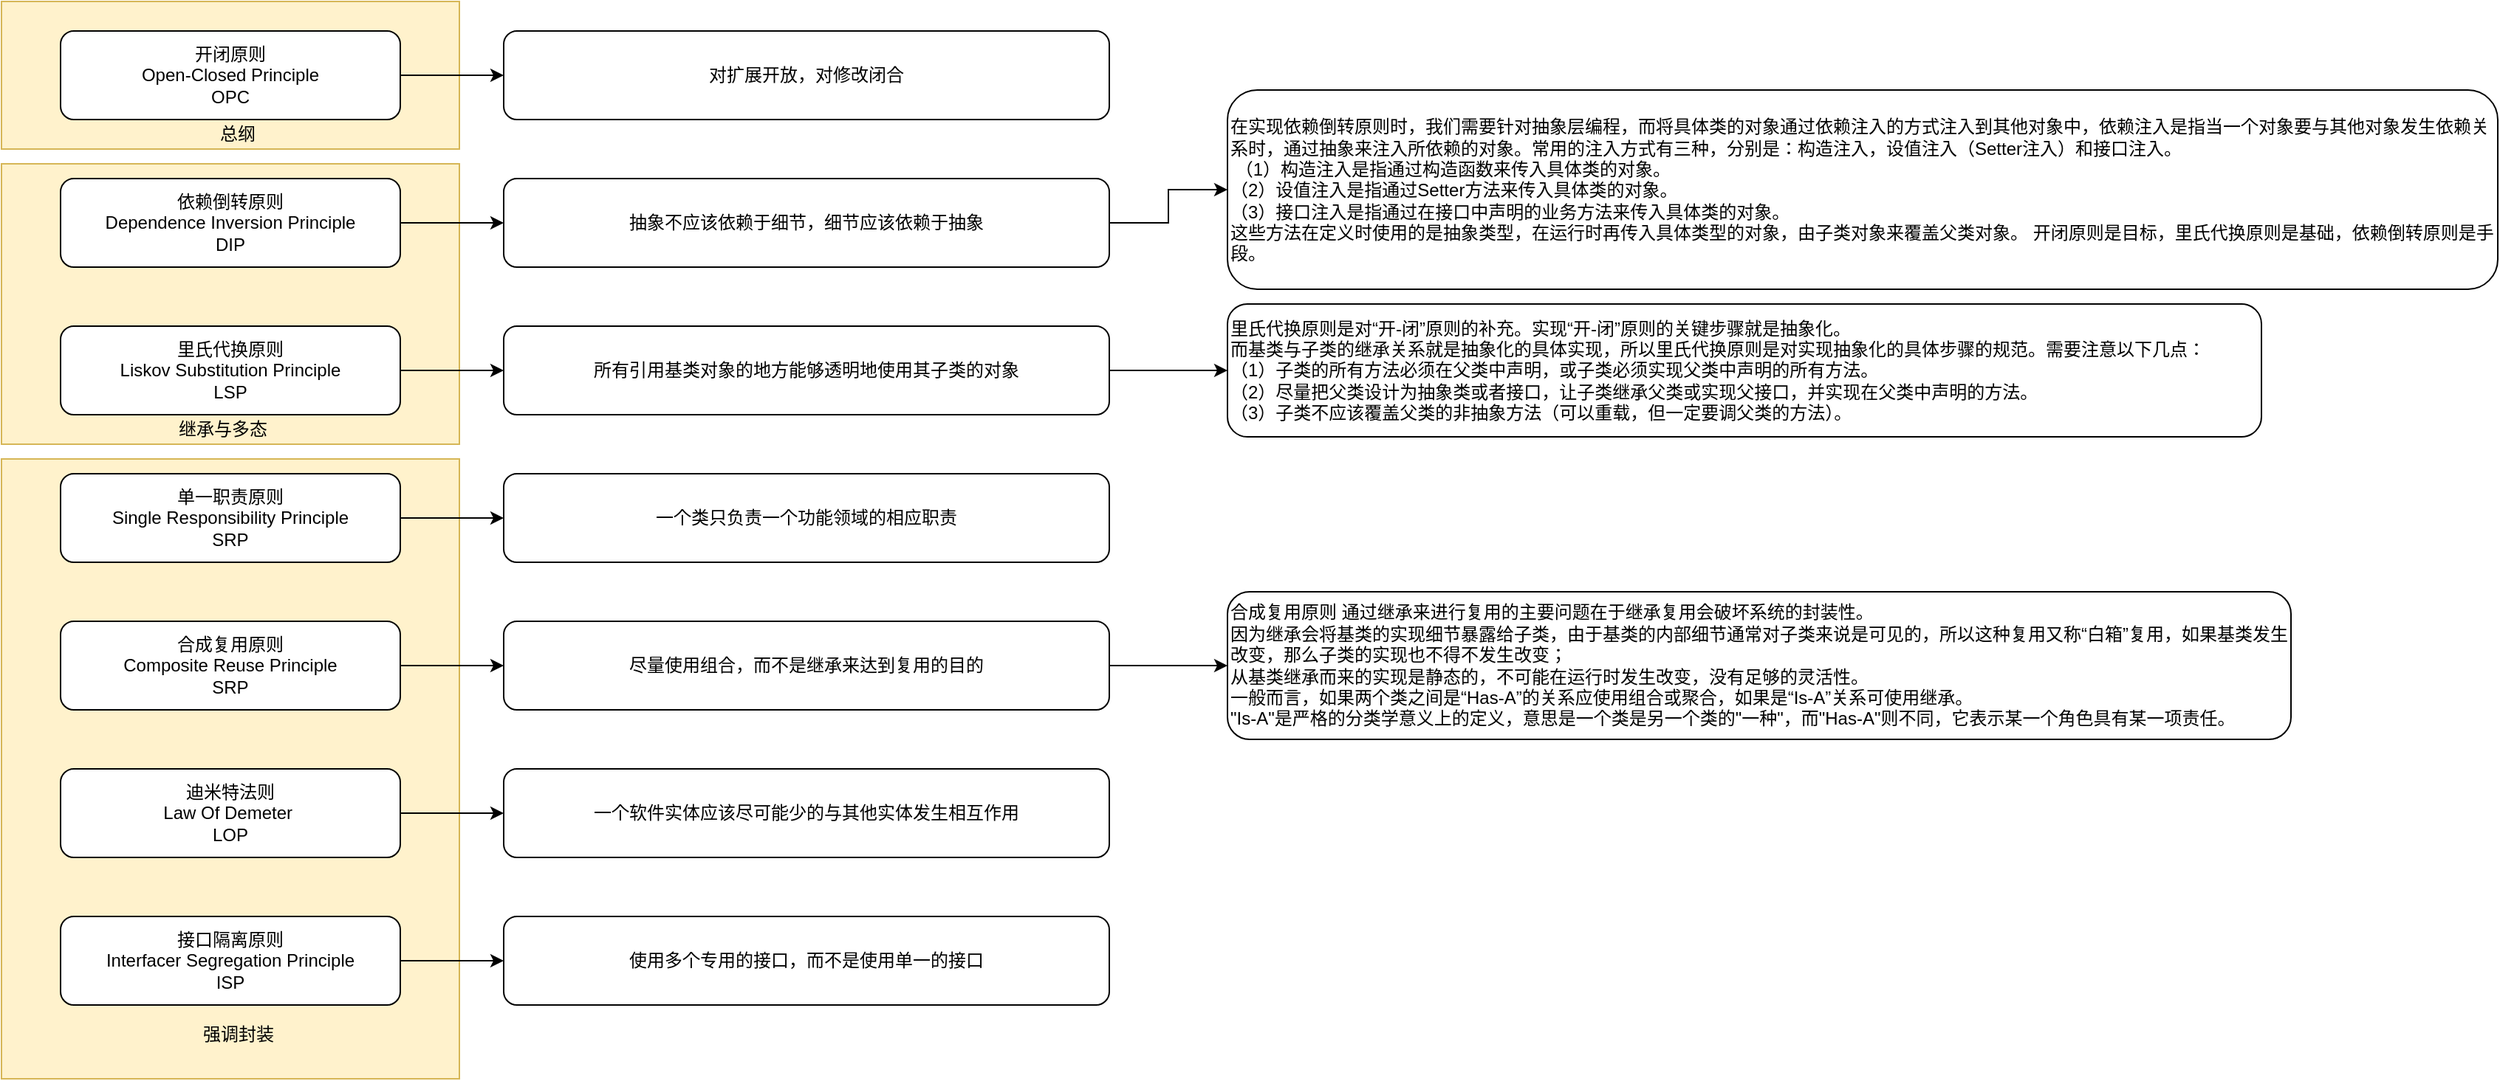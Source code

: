 <mxfile version="13.10.4" type="github">
  <diagram id="IH-vpjTIQTwsLYozW_Uu" name="第 1 页">
    <mxGraphModel dx="1422" dy="794" grid="1" gridSize="10" guides="1" tooltips="1" connect="1" arrows="1" fold="1" page="1" pageScale="1" pageWidth="1169" pageHeight="1654" math="0" shadow="0">
      <root>
        <mxCell id="0" />
        <mxCell id="1" parent="0" />
        <mxCell id="asruQh3GKz0RM7dly7mq-36" value="" style="rounded=0;whiteSpace=wrap;html=1;align=left;fillColor=#fff2cc;strokeColor=#d6b656;" vertex="1" parent="1">
          <mxGeometry x="40" y="110" width="310" height="100" as="geometry" />
        </mxCell>
        <mxCell id="asruQh3GKz0RM7dly7mq-33" value="" style="rounded=0;whiteSpace=wrap;html=1;align=left;fillColor=#fff2cc;strokeColor=#d6b656;" vertex="1" parent="1">
          <mxGeometry x="40" y="220" width="310" height="190" as="geometry" />
        </mxCell>
        <mxCell id="asruQh3GKz0RM7dly7mq-31" value="" style="rounded=0;whiteSpace=wrap;html=1;align=left;verticalAlign=bottom;fillColor=#fff2cc;strokeColor=#d6b656;" vertex="1" parent="1">
          <mxGeometry x="40" y="420" width="310" height="420" as="geometry" />
        </mxCell>
        <mxCell id="asruQh3GKz0RM7dly7mq-5" style="edgeStyle=orthogonalEdgeStyle;rounded=0;orthogonalLoop=1;jettySize=auto;html=1;entryX=0;entryY=0.5;entryDx=0;entryDy=0;" edge="1" parent="1" source="asruQh3GKz0RM7dly7mq-1" target="asruQh3GKz0RM7dly7mq-2">
          <mxGeometry relative="1" as="geometry" />
        </mxCell>
        <mxCell id="asruQh3GKz0RM7dly7mq-1" value="开闭原则&lt;br&gt;Open-Closed Principle&lt;br&gt;OPC" style="rounded=1;whiteSpace=wrap;html=1;" vertex="1" parent="1">
          <mxGeometry x="80" y="130" width="230" height="60" as="geometry" />
        </mxCell>
        <mxCell id="asruQh3GKz0RM7dly7mq-2" value="对扩展开放，对修改闭合" style="rounded=1;whiteSpace=wrap;html=1;" vertex="1" parent="1">
          <mxGeometry x="380" y="130" width="410" height="60" as="geometry" />
        </mxCell>
        <mxCell id="asruQh3GKz0RM7dly7mq-17" style="edgeStyle=orthogonalEdgeStyle;rounded=0;orthogonalLoop=1;jettySize=auto;html=1;entryX=0;entryY=0.5;entryDx=0;entryDy=0;" edge="1" parent="1" source="asruQh3GKz0RM7dly7mq-4" target="asruQh3GKz0RM7dly7mq-6">
          <mxGeometry relative="1" as="geometry" />
        </mxCell>
        <mxCell id="asruQh3GKz0RM7dly7mq-4" value="依赖倒转原则&lt;br&gt;Dependence Inversion Principle&lt;br&gt;DIP" style="rounded=1;whiteSpace=wrap;html=1;" vertex="1" parent="1">
          <mxGeometry x="80" y="230" width="230" height="60" as="geometry" />
        </mxCell>
        <mxCell id="asruQh3GKz0RM7dly7mq-28" style="edgeStyle=orthogonalEdgeStyle;rounded=0;orthogonalLoop=1;jettySize=auto;html=1;" edge="1" parent="1" source="asruQh3GKz0RM7dly7mq-6" target="asruQh3GKz0RM7dly7mq-27">
          <mxGeometry relative="1" as="geometry" />
        </mxCell>
        <mxCell id="asruQh3GKz0RM7dly7mq-6" value="抽象不应该依赖于细节，细节应该依赖于抽象" style="rounded=1;whiteSpace=wrap;html=1;" vertex="1" parent="1">
          <mxGeometry x="380" y="230" width="410" height="60" as="geometry" />
        </mxCell>
        <mxCell id="asruQh3GKz0RM7dly7mq-18" style="edgeStyle=orthogonalEdgeStyle;rounded=0;orthogonalLoop=1;jettySize=auto;html=1;" edge="1" parent="1" source="asruQh3GKz0RM7dly7mq-7" target="asruQh3GKz0RM7dly7mq-8">
          <mxGeometry relative="1" as="geometry" />
        </mxCell>
        <mxCell id="asruQh3GKz0RM7dly7mq-7" value="里氏代换原则&lt;br&gt;Liskov Substitution Principle&lt;br&gt;LSP" style="rounded=1;whiteSpace=wrap;html=1;" vertex="1" parent="1">
          <mxGeometry x="80" y="330" width="230" height="60" as="geometry" />
        </mxCell>
        <mxCell id="asruQh3GKz0RM7dly7mq-26" style="edgeStyle=orthogonalEdgeStyle;rounded=0;orthogonalLoop=1;jettySize=auto;html=1;entryX=0;entryY=0.5;entryDx=0;entryDy=0;" edge="1" parent="1" source="asruQh3GKz0RM7dly7mq-8" target="asruQh3GKz0RM7dly7mq-25">
          <mxGeometry relative="1" as="geometry" />
        </mxCell>
        <mxCell id="asruQh3GKz0RM7dly7mq-8" value="所有引用基类对象的地方能够透明地使用其子类的对象" style="rounded=1;whiteSpace=wrap;html=1;" vertex="1" parent="1">
          <mxGeometry x="380" y="330" width="410" height="60" as="geometry" />
        </mxCell>
        <mxCell id="asruQh3GKz0RM7dly7mq-19" style="edgeStyle=orthogonalEdgeStyle;rounded=0;orthogonalLoop=1;jettySize=auto;html=1;entryX=0;entryY=0.5;entryDx=0;entryDy=0;" edge="1" parent="1" source="asruQh3GKz0RM7dly7mq-9" target="asruQh3GKz0RM7dly7mq-10">
          <mxGeometry relative="1" as="geometry" />
        </mxCell>
        <mxCell id="asruQh3GKz0RM7dly7mq-9" value="单一职责原则&lt;br&gt;Single Responsibility Principle&lt;br&gt;SRP" style="rounded=1;whiteSpace=wrap;html=1;" vertex="1" parent="1">
          <mxGeometry x="80" y="430" width="230" height="60" as="geometry" />
        </mxCell>
        <mxCell id="asruQh3GKz0RM7dly7mq-10" value="一个类只负责一个功能领域的相应职责" style="rounded=1;whiteSpace=wrap;html=1;" vertex="1" parent="1">
          <mxGeometry x="380" y="430" width="410" height="60" as="geometry" />
        </mxCell>
        <mxCell id="asruQh3GKz0RM7dly7mq-20" style="edgeStyle=orthogonalEdgeStyle;rounded=0;orthogonalLoop=1;jettySize=auto;html=1;entryX=0;entryY=0.5;entryDx=0;entryDy=0;" edge="1" parent="1" source="asruQh3GKz0RM7dly7mq-11" target="asruQh3GKz0RM7dly7mq-13">
          <mxGeometry relative="1" as="geometry" />
        </mxCell>
        <mxCell id="asruQh3GKz0RM7dly7mq-11" value="合成复用原则&lt;br&gt;Composite Reuse Principle&lt;br&gt;SRP" style="rounded=1;whiteSpace=wrap;html=1;" vertex="1" parent="1">
          <mxGeometry x="80" y="530" width="230" height="60" as="geometry" />
        </mxCell>
        <mxCell id="asruQh3GKz0RM7dly7mq-30" style="edgeStyle=orthogonalEdgeStyle;rounded=0;orthogonalLoop=1;jettySize=auto;html=1;entryX=0;entryY=0.5;entryDx=0;entryDy=0;" edge="1" parent="1" source="asruQh3GKz0RM7dly7mq-13" target="asruQh3GKz0RM7dly7mq-29">
          <mxGeometry relative="1" as="geometry" />
        </mxCell>
        <mxCell id="asruQh3GKz0RM7dly7mq-13" value="尽量使用组合，而不是继承来达到复用的目的" style="rounded=1;whiteSpace=wrap;html=1;" vertex="1" parent="1">
          <mxGeometry x="380" y="530" width="410" height="60" as="geometry" />
        </mxCell>
        <mxCell id="asruQh3GKz0RM7dly7mq-21" style="edgeStyle=orthogonalEdgeStyle;rounded=0;orthogonalLoop=1;jettySize=auto;html=1;entryX=0;entryY=0.5;entryDx=0;entryDy=0;" edge="1" parent="1" source="asruQh3GKz0RM7dly7mq-14" target="asruQh3GKz0RM7dly7mq-15">
          <mxGeometry relative="1" as="geometry" />
        </mxCell>
        <mxCell id="asruQh3GKz0RM7dly7mq-14" value="迪米特法则&lt;br&gt;Law Of Demeter&amp;nbsp;&lt;br&gt;LOP" style="rounded=1;whiteSpace=wrap;html=1;" vertex="1" parent="1">
          <mxGeometry x="80" y="630" width="230" height="60" as="geometry" />
        </mxCell>
        <mxCell id="asruQh3GKz0RM7dly7mq-15" value="一个软件实体应该尽可能少的与其他实体发生相互作用" style="rounded=1;whiteSpace=wrap;html=1;" vertex="1" parent="1">
          <mxGeometry x="380" y="630" width="410" height="60" as="geometry" />
        </mxCell>
        <mxCell id="asruQh3GKz0RM7dly7mq-24" style="edgeStyle=orthogonalEdgeStyle;rounded=0;orthogonalLoop=1;jettySize=auto;html=1;entryX=0;entryY=0.5;entryDx=0;entryDy=0;" edge="1" parent="1" source="asruQh3GKz0RM7dly7mq-22" target="asruQh3GKz0RM7dly7mq-23">
          <mxGeometry relative="1" as="geometry" />
        </mxCell>
        <mxCell id="asruQh3GKz0RM7dly7mq-22" value="接口隔离原则&lt;br&gt;Interfacer Segregation Principle&lt;br&gt;ISP" style="rounded=1;whiteSpace=wrap;html=1;" vertex="1" parent="1">
          <mxGeometry x="80" y="730" width="230" height="60" as="geometry" />
        </mxCell>
        <mxCell id="asruQh3GKz0RM7dly7mq-23" value="使用多个专用的接口，而不是使用单一的接口" style="rounded=1;whiteSpace=wrap;html=1;" vertex="1" parent="1">
          <mxGeometry x="380" y="730" width="410" height="60" as="geometry" />
        </mxCell>
        <mxCell id="asruQh3GKz0RM7dly7mq-25" value="里氏代换原则是对“开-闭”原则的补充。实现“开-闭”原则的关键步骤就是抽象化。&lt;br&gt;而基类与子类的继承关系就是抽象化的具体实现，所以里氏代换原则是对实现抽象化的具体步骤的规范。需要注意以下几点： &lt;br&gt;（1）子类的所有方法必须在父类中声明，或子类必须实现父类中声明的所有方法。 &lt;br&gt;（2）尽量把父类设计为抽象类或者接口，让子类继承父类或实现父接口，并实现在父类中声明的方法。 &lt;br&gt;&lt;div&gt;&lt;span&gt;（3）子类不应该覆盖父类的非抽象方法（可以重载，但一定要调父类的方法）。&lt;/span&gt;&lt;/div&gt;" style="rounded=1;whiteSpace=wrap;html=1;align=left;" vertex="1" parent="1">
          <mxGeometry x="870" y="315" width="700" height="90" as="geometry" />
        </mxCell>
        <mxCell id="asruQh3GKz0RM7dly7mq-27" value="在实现依赖倒转原则时，我们需要针对抽象层编程，而将具体类的对象通过依赖注入的方式注入到其他对象中，依赖注入是指当一个对象要与其他对象发生依赖关系时，通过抽象来注入所依赖的对象。常用的注入方式有三种，分别是：构造注入，设值注入（Setter注入）和接口注入。&lt;br&gt;&amp;nbsp;（1）构造注入是指通过构造函数来传入具体类的对象。 &lt;br&gt;（2）设值注入是指通过Setter方法来传入具体类的对象。 &lt;br&gt;（3）接口注入是指通过在接口中声明的业务方法来传入具体类的对象。 &lt;br&gt;这些方法在定义时使用的是抽象类型，在运行时再传入具体类型的对象，由子类对象来覆盖父类对象。 开闭原则是目标，里氏代换原则是基础，依赖倒转原则是手段。" style="rounded=1;whiteSpace=wrap;html=1;align=left;" vertex="1" parent="1">
          <mxGeometry x="870" y="170" width="860" height="135" as="geometry" />
        </mxCell>
        <mxCell id="asruQh3GKz0RM7dly7mq-29" value="合成复用原则 通过继承来进行复用的主要问题在于继承复用会破坏系统的封装性。&lt;br&gt;因为继承会将基类的实现细节暴露给子类，由于基类的内部细节通常对子类来说是可见的，所以这种复用又称“白箱”复用，如果基类发生改变，那么子类的实现也不得不发生改变；&lt;br&gt;从基类继承而来的实现是静态的，不可能在运行时发生改变，没有足够的灵活性。 &lt;br&gt;一般而言，如果两个类之间是“Has-A”的关系应使用组合或聚合，如果是“Is-A”关系可使用继承。&lt;br&gt;&quot;Is-A&quot;是严格的分类学意义上的定义，意思是一个类是另一个类的&quot;一种&quot;，而&quot;Has-A&quot;则不同，它表示某一个角色具有某一项责任。" style="rounded=1;whiteSpace=wrap;html=1;align=left;" vertex="1" parent="1">
          <mxGeometry x="870" y="510" width="720" height="100" as="geometry" />
        </mxCell>
        <mxCell id="asruQh3GKz0RM7dly7mq-32" value="强调封装" style="text;html=1;strokeColor=none;fillColor=none;align=center;verticalAlign=middle;whiteSpace=wrap;rounded=0;" vertex="1" parent="1">
          <mxGeometry x="152.5" y="800" width="95" height="20" as="geometry" />
        </mxCell>
        <mxCell id="asruQh3GKz0RM7dly7mq-34" value="继承与多态" style="text;html=1;strokeColor=none;fillColor=none;align=center;verticalAlign=middle;whiteSpace=wrap;rounded=0;" vertex="1" parent="1">
          <mxGeometry x="130" y="390" width="120" height="20" as="geometry" />
        </mxCell>
        <mxCell id="asruQh3GKz0RM7dly7mq-35" value="总纲" style="text;html=1;strokeColor=none;fillColor=none;align=center;verticalAlign=middle;whiteSpace=wrap;rounded=0;" vertex="1" parent="1">
          <mxGeometry x="180" y="190" width="40" height="20" as="geometry" />
        </mxCell>
      </root>
    </mxGraphModel>
  </diagram>
</mxfile>
